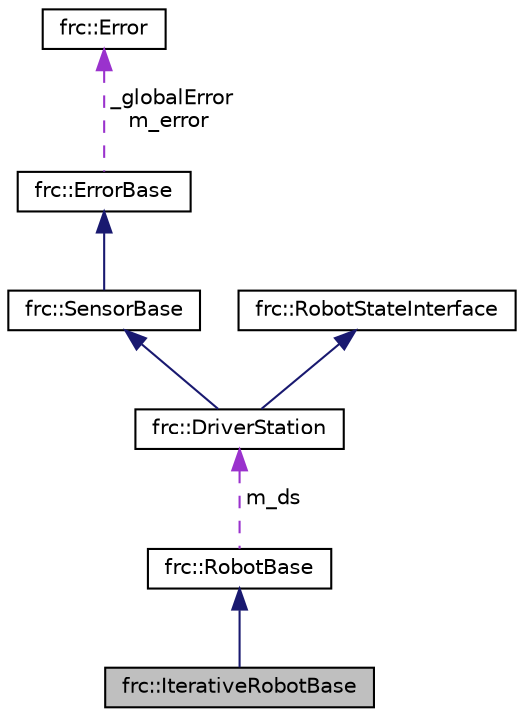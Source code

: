 digraph "frc::IterativeRobotBase"
{
  edge [fontname="Helvetica",fontsize="10",labelfontname="Helvetica",labelfontsize="10"];
  node [fontname="Helvetica",fontsize="10",shape=record];
  Node1 [label="frc::IterativeRobotBase",height=0.2,width=0.4,color="black", fillcolor="grey75", style="filled", fontcolor="black"];
  Node2 -> Node1 [dir="back",color="midnightblue",fontsize="10",style="solid",fontname="Helvetica"];
  Node2 [label="frc::RobotBase",height=0.2,width=0.4,color="black", fillcolor="white", style="filled",URL="$classfrc_1_1RobotBase.html",tooltip="Implement a Robot Program framework. "];
  Node3 -> Node2 [dir="back",color="darkorchid3",fontsize="10",style="dashed",label=" m_ds" ,fontname="Helvetica"];
  Node3 [label="frc::DriverStation",height=0.2,width=0.4,color="black", fillcolor="white", style="filled",URL="$classfrc_1_1DriverStation.html",tooltip="Provide access to the network communication data to / from the Driver Station. "];
  Node4 -> Node3 [dir="back",color="midnightblue",fontsize="10",style="solid",fontname="Helvetica"];
  Node4 [label="frc::SensorBase",height=0.2,width=0.4,color="black", fillcolor="white", style="filled",URL="$classfrc_1_1SensorBase.html",tooltip="Base class for all sensors. "];
  Node5 -> Node4 [dir="back",color="midnightblue",fontsize="10",style="solid",fontname="Helvetica"];
  Node5 [label="frc::ErrorBase",height=0.2,width=0.4,color="black", fillcolor="white", style="filled",URL="$classfrc_1_1ErrorBase.html",tooltip="Base class for most objects. "];
  Node6 -> Node5 [dir="back",color="darkorchid3",fontsize="10",style="dashed",label=" _globalError\nm_error" ,fontname="Helvetica"];
  Node6 [label="frc::Error",height=0.2,width=0.4,color="black", fillcolor="white", style="filled",URL="$classfrc_1_1Error.html",tooltip="Error object represents a library error. "];
  Node7 -> Node3 [dir="back",color="midnightblue",fontsize="10",style="solid",fontname="Helvetica"];
  Node7 [label="frc::RobotStateInterface",height=0.2,width=0.4,color="black", fillcolor="white", style="filled",URL="$classfrc_1_1RobotStateInterface.html"];
}
